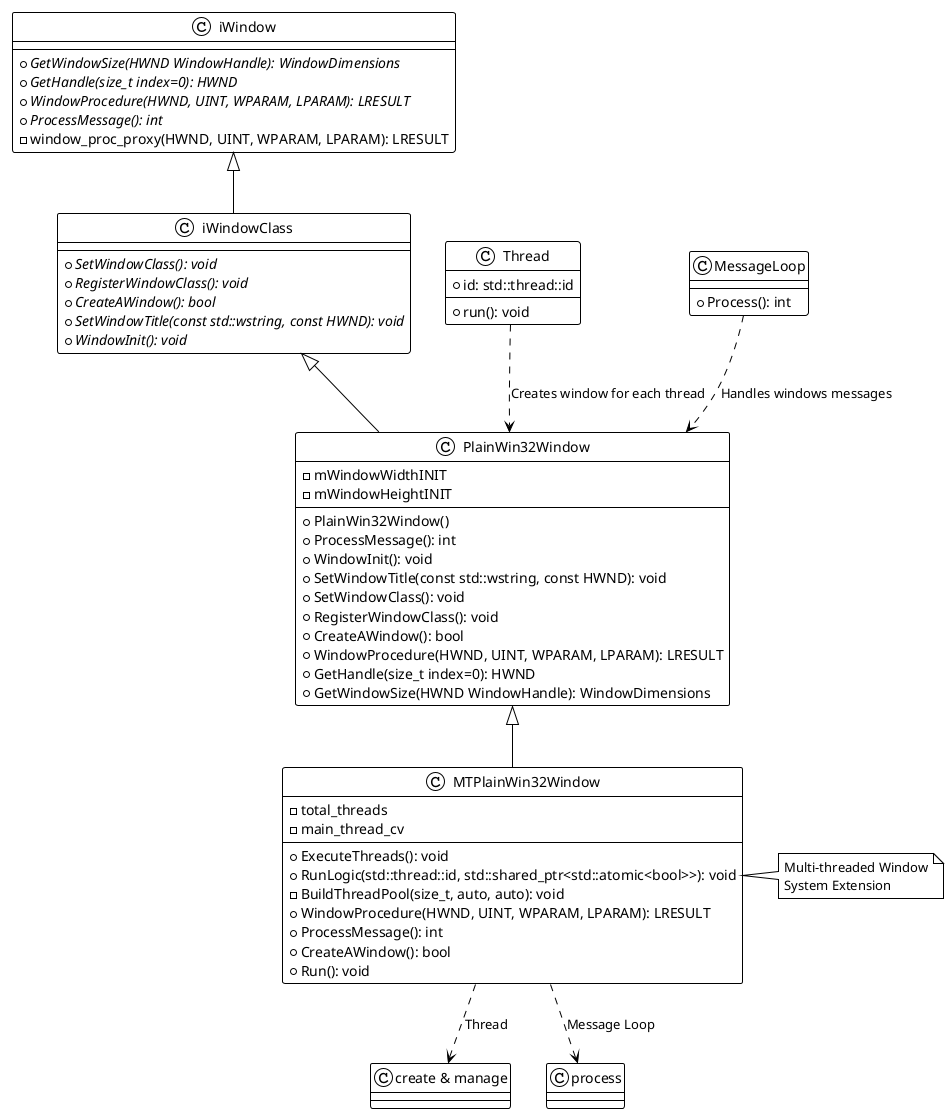 @startuml iwindow
!theme plain

class iWindow {
    {abstract} +GetWindowSize(HWND WindowHandle): WindowDimensions
    {abstract} +GetHandle(size_t index=0): HWND
    {abstract} +WindowProcedure(HWND, UINT, WPARAM, LPARAM): LRESULT
    {abstract} +ProcessMessage(): int
    -window_proc_proxy(HWND, UINT, WPARAM, LPARAM): LRESULT
}

class iWindowClass {
    {abstract} +SetWindowClass(): void
    {abstract} +RegisterWindowClass(): void
    {abstract} +CreateAWindow(): bool
    {abstract} +SetWindowTitle(const std::wstring, const HWND): void
    {abstract} +WindowInit(): void
}

class PlainWin32Window {
    +PlainWin32Window()
    +ProcessMessage(): int
    +WindowInit(): void
    +SetWindowTitle(const std::wstring, const HWND): void
    +SetWindowClass(): void
    +RegisterWindowClass(): void
    +CreateAWindow(): bool
    +WindowProcedure(HWND, UINT, WPARAM, LPARAM): LRESULT
    +GetHandle(size_t index=0): HWND
    +GetWindowSize(HWND WindowHandle): WindowDimensions
}

class MTPlainWin32Window {
    +ExecuteThreads(): void
    +RunLogic(std::thread::id, std::shared_ptr<std::atomic<bool>>): void
    -BuildThreadPool(size_t, auto, auto): void
    +WindowProcedure(HWND, UINT, WPARAM, LPARAM): LRESULT
    +ProcessMessage(): int
    +CreateAWindow(): bool
    +Run(): void
}

iWindow <|-- iWindowClass
iWindowClass <|-- PlainWin32Window
PlainWin32Window <|-- MTPlainWin32Window

note right of MTPlainWin32Window : Multi-threaded Window\nSystem Extension

PlainWin32Window : -mWindowWidthINIT
PlainWin32Window : -mWindowHeightINIT

MTPlainWin32Window : -total_threads
MTPlainWin32Window : -main_thread_cv

MTPlainWin32Window ..> "create & manage" : Thread

MTPlainWin32Window ..> "process" : Message Loop

class Thread {
    +id: std::thread::id
    +run(): void
}

class MessageLoop {
    +Process(): int
}

Thread ..> PlainWin32Window : "Creates window for each thread"
MessageLoop ..> PlainWin32Window : "Handles windows messages"

@enduml

